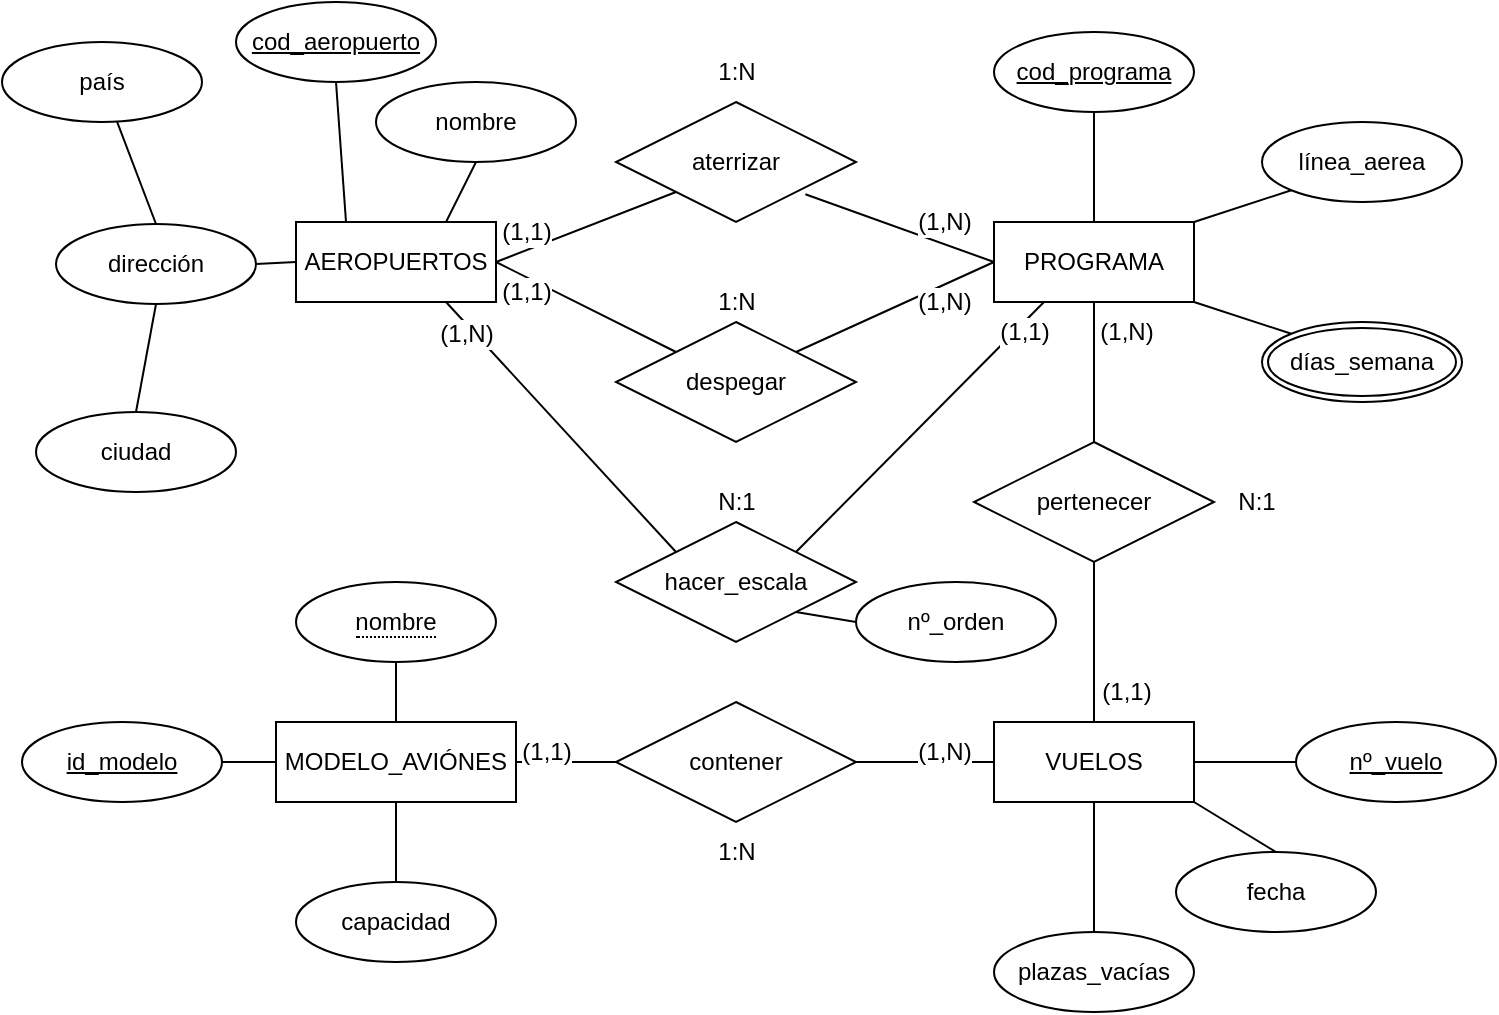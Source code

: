<mxfile version="25.0.3">
  <diagram name="Página-1" id="skSzZZ9ZzXYdIlgl9VNU">
    <mxGraphModel dx="1419" dy="707" grid="1" gridSize="10" guides="1" tooltips="1" connect="1" arrows="1" fold="1" page="1" pageScale="1" pageWidth="827" pageHeight="1169" math="0" shadow="0">
      <root>
        <mxCell id="0" />
        <mxCell id="1" parent="0" />
        <mxCell id="_eFsksmytpkjQQwhOC29-29" style="edgeStyle=none;shape=connector;curved=1;rounded=0;orthogonalLoop=1;jettySize=auto;html=1;exitX=1;exitY=0.5;exitDx=0;exitDy=0;entryX=0;entryY=0;entryDx=0;entryDy=0;strokeColor=default;align=center;verticalAlign=middle;fontFamily=Helvetica;fontSize=12;fontColor=default;labelBackgroundColor=default;startSize=8;endArrow=none;endFill=0;endSize=8;" parent="1" source="_eFsksmytpkjQQwhOC29-1" target="_eFsksmytpkjQQwhOC29-28" edge="1">
          <mxGeometry relative="1" as="geometry" />
        </mxCell>
        <mxCell id="_eFsksmytpkjQQwhOC29-1" value="AEROPUERTOS" style="whiteSpace=wrap;html=1;align=center;" parent="1" vertex="1">
          <mxGeometry x="-643" y="170" width="100" height="40" as="geometry" />
        </mxCell>
        <mxCell id="_eFsksmytpkjQQwhOC29-9" style="edgeStyle=none;shape=connector;curved=1;rounded=0;orthogonalLoop=1;jettySize=auto;html=1;exitX=0.5;exitY=1;exitDx=0;exitDy=0;entryX=0.25;entryY=0;entryDx=0;entryDy=0;strokeColor=default;align=center;verticalAlign=middle;fontFamily=Helvetica;fontSize=12;fontColor=default;labelBackgroundColor=default;startSize=8;endArrow=none;endFill=0;endSize=8;" parent="1" source="_eFsksmytpkjQQwhOC29-2" target="_eFsksmytpkjQQwhOC29-1" edge="1">
          <mxGeometry relative="1" as="geometry" />
        </mxCell>
        <mxCell id="_eFsksmytpkjQQwhOC29-2" value="cod_aeropuerto" style="ellipse;whiteSpace=wrap;html=1;align=center;fontStyle=4;" parent="1" vertex="1">
          <mxGeometry x="-673" y="60" width="100" height="40" as="geometry" />
        </mxCell>
        <mxCell id="_eFsksmytpkjQQwhOC29-7" style="edgeStyle=none;curved=1;rounded=0;orthogonalLoop=1;jettySize=auto;html=1;entryX=0.75;entryY=0;entryDx=0;entryDy=0;fontSize=12;startSize=8;endSize=8;endArrow=none;endFill=0;exitX=0.5;exitY=1;exitDx=0;exitDy=0;" parent="1" source="_eFsksmytpkjQQwhOC29-3" target="_eFsksmytpkjQQwhOC29-1" edge="1">
          <mxGeometry relative="1" as="geometry" />
        </mxCell>
        <mxCell id="_eFsksmytpkjQQwhOC29-3" value="nombre" style="ellipse;whiteSpace=wrap;html=1;align=center;" parent="1" vertex="1">
          <mxGeometry x="-603" y="100" width="100" height="40" as="geometry" />
        </mxCell>
        <mxCell id="_eFsksmytpkjQQwhOC29-6" style="edgeStyle=none;curved=1;rounded=0;orthogonalLoop=1;jettySize=auto;html=1;fontSize=12;startSize=8;endSize=8;endArrow=none;endFill=0;entryX=0.5;entryY=0;entryDx=0;entryDy=0;" parent="1" source="_eFsksmytpkjQQwhOC29-4" target="_eFsksmytpkjQQwhOC29-70" edge="1">
          <mxGeometry relative="1" as="geometry">
            <mxPoint x="-748" y="170" as="targetPoint" />
          </mxGeometry>
        </mxCell>
        <mxCell id="_eFsksmytpkjQQwhOC29-4" value="país" style="ellipse;whiteSpace=wrap;html=1;align=center;" parent="1" vertex="1">
          <mxGeometry x="-790" y="80" width="100" height="40" as="geometry" />
        </mxCell>
        <mxCell id="_eFsksmytpkjQQwhOC29-10" style="edgeStyle=none;shape=connector;curved=1;rounded=0;orthogonalLoop=1;jettySize=auto;html=1;exitX=0.5;exitY=0;exitDx=0;exitDy=0;entryX=0.5;entryY=1;entryDx=0;entryDy=0;strokeColor=default;align=center;verticalAlign=middle;fontFamily=Helvetica;fontSize=12;fontColor=default;labelBackgroundColor=default;startSize=8;endArrow=none;endFill=0;endSize=8;" parent="1" source="_eFsksmytpkjQQwhOC29-5" target="_eFsksmytpkjQQwhOC29-70" edge="1">
          <mxGeometry relative="1" as="geometry" />
        </mxCell>
        <mxCell id="_eFsksmytpkjQQwhOC29-5" value="ciudad" style="ellipse;whiteSpace=wrap;html=1;align=center;" parent="1" vertex="1">
          <mxGeometry x="-773" y="265" width="100" height="40" as="geometry" />
        </mxCell>
        <mxCell id="_eFsksmytpkjQQwhOC29-52" style="edgeStyle=none;shape=connector;curved=1;rounded=0;orthogonalLoop=1;jettySize=auto;html=1;entryX=0.5;entryY=0;entryDx=0;entryDy=0;strokeColor=default;align=center;verticalAlign=middle;fontFamily=Helvetica;fontSize=12;fontColor=default;labelBackgroundColor=default;startSize=8;endArrow=none;endFill=0;endSize=8;exitX=0.5;exitY=1;exitDx=0;exitDy=0;" parent="1" source="_eFsksmytpkjQQwhOC29-13" target="_eFsksmytpkjQQwhOC29-61" edge="1">
          <mxGeometry relative="1" as="geometry">
            <mxPoint x="-553" y="400" as="sourcePoint" />
          </mxGeometry>
        </mxCell>
        <mxCell id="_eFsksmytpkjQQwhOC29-13" value="&lt;span style=&quot;border-bottom: 1px dotted&quot;&gt;nombre&lt;/span&gt;" style="ellipse;whiteSpace=wrap;html=1;align=center;fontFamily=Helvetica;fontSize=12;fontColor=default;labelBackgroundColor=default;" parent="1" vertex="1">
          <mxGeometry x="-643" y="350" width="100" height="40" as="geometry" />
        </mxCell>
        <mxCell id="_eFsksmytpkjQQwhOC29-16" style="edgeStyle=none;shape=connector;curved=1;rounded=0;orthogonalLoop=1;jettySize=auto;html=1;exitX=0.5;exitY=0;exitDx=0;exitDy=0;entryX=0.5;entryY=1;entryDx=0;entryDy=0;strokeColor=default;align=center;verticalAlign=middle;fontFamily=Helvetica;fontSize=12;fontColor=default;labelBackgroundColor=default;startSize=8;endArrow=none;endFill=0;endSize=8;" parent="1" source="_eFsksmytpkjQQwhOC29-15" target="_eFsksmytpkjQQwhOC29-61" edge="1">
          <mxGeometry relative="1" as="geometry">
            <mxPoint x="-643" y="460" as="targetPoint" />
          </mxGeometry>
        </mxCell>
        <mxCell id="_eFsksmytpkjQQwhOC29-15" value="capacidad" style="ellipse;whiteSpace=wrap;html=1;align=center;fontFamily=Helvetica;fontSize=12;fontColor=default;labelBackgroundColor=default;" parent="1" vertex="1">
          <mxGeometry x="-643" y="500" width="100" height="40" as="geometry" />
        </mxCell>
        <mxCell id="_eFsksmytpkjQQwhOC29-20" value="VUELOS" style="whiteSpace=wrap;html=1;align=center;fontFamily=Helvetica;fontSize=12;fontColor=default;labelBackgroundColor=default;" parent="1" vertex="1">
          <mxGeometry x="-294" y="420" width="100" height="40" as="geometry" />
        </mxCell>
        <mxCell id="_eFsksmytpkjQQwhOC29-22" style="edgeStyle=none;shape=connector;curved=1;rounded=0;orthogonalLoop=1;jettySize=auto;html=1;exitX=0;exitY=0.5;exitDx=0;exitDy=0;strokeColor=default;align=center;verticalAlign=middle;fontFamily=Helvetica;fontSize=12;fontColor=default;labelBackgroundColor=default;startSize=8;endArrow=none;endFill=0;endSize=8;entryX=1;entryY=0.5;entryDx=0;entryDy=0;" parent="1" source="_eFsksmytpkjQQwhOC29-21" target="_eFsksmytpkjQQwhOC29-20" edge="1">
          <mxGeometry relative="1" as="geometry">
            <mxPoint x="-193" y="190" as="targetPoint" />
          </mxGeometry>
        </mxCell>
        <mxCell id="_eFsksmytpkjQQwhOC29-21" value="nº_vuelo" style="ellipse;whiteSpace=wrap;html=1;align=center;fontStyle=4;fontFamily=Helvetica;fontSize=12;fontColor=default;labelBackgroundColor=default;" parent="1" vertex="1">
          <mxGeometry x="-143" y="420" width="100" height="40" as="geometry" />
        </mxCell>
        <mxCell id="_eFsksmytpkjQQwhOC29-24" style="edgeStyle=none;shape=connector;curved=1;rounded=0;orthogonalLoop=1;jettySize=auto;html=1;exitX=0;exitY=1;exitDx=0;exitDy=0;strokeColor=default;align=center;verticalAlign=middle;fontFamily=Helvetica;fontSize=12;fontColor=default;labelBackgroundColor=default;startSize=8;endArrow=none;endFill=0;endSize=8;entryX=1;entryY=0;entryDx=0;entryDy=0;" parent="1" source="_eFsksmytpkjQQwhOC29-23" target="_eFsksmytpkjQQwhOC29-45" edge="1">
          <mxGeometry relative="1" as="geometry">
            <mxPoint x="-194" y="170" as="targetPoint" />
          </mxGeometry>
        </mxCell>
        <mxCell id="_eFsksmytpkjQQwhOC29-23" value="línea_aerea" style="ellipse;whiteSpace=wrap;html=1;align=center;fontFamily=Helvetica;fontSize=12;fontColor=default;labelBackgroundColor=default;" parent="1" vertex="1">
          <mxGeometry x="-160" y="120" width="100" height="40" as="geometry" />
        </mxCell>
        <mxCell id="_eFsksmytpkjQQwhOC29-26" style="edgeStyle=none;shape=connector;curved=1;rounded=0;orthogonalLoop=1;jettySize=auto;html=1;exitX=0;exitY=0;exitDx=0;exitDy=0;strokeColor=default;align=center;verticalAlign=middle;fontFamily=Helvetica;fontSize=12;fontColor=default;labelBackgroundColor=default;startSize=8;endArrow=none;endFill=0;endSize=8;entryX=1;entryY=1;entryDx=0;entryDy=0;" parent="1" source="_eFsksmytpkjQQwhOC29-76" target="_eFsksmytpkjQQwhOC29-45" edge="1">
          <mxGeometry relative="1" as="geometry">
            <mxPoint x="-169.146" y="230.774" as="sourcePoint" />
            <mxPoint x="-194" y="210" as="targetPoint" />
          </mxGeometry>
        </mxCell>
        <mxCell id="_eFsksmytpkjQQwhOC29-32" style="edgeStyle=none;shape=connector;curved=1;rounded=0;orthogonalLoop=1;jettySize=auto;html=1;exitX=0;exitY=1;exitDx=0;exitDy=0;entryX=1;entryY=0.5;entryDx=0;entryDy=0;strokeColor=default;align=center;verticalAlign=middle;fontFamily=Helvetica;fontSize=12;fontColor=default;labelBackgroundColor=default;startSize=8;endArrow=none;endFill=0;endSize=8;" parent="1" source="_eFsksmytpkjQQwhOC29-27" target="_eFsksmytpkjQQwhOC29-1" edge="1">
          <mxGeometry relative="1" as="geometry" />
        </mxCell>
        <mxCell id="_eFsksmytpkjQQwhOC29-27" value="aterrizar" style="shape=rhombus;perimeter=rhombusPerimeter;whiteSpace=wrap;html=1;align=center;fontFamily=Helvetica;fontSize=12;fontColor=default;labelBackgroundColor=default;" parent="1" vertex="1">
          <mxGeometry x="-483" y="110" width="120" height="60" as="geometry" />
        </mxCell>
        <mxCell id="_eFsksmytpkjQQwhOC29-30" style="edgeStyle=none;shape=connector;curved=1;rounded=0;orthogonalLoop=1;jettySize=auto;html=1;exitX=1;exitY=0;exitDx=0;exitDy=0;strokeColor=default;align=center;verticalAlign=middle;fontFamily=Helvetica;fontSize=12;fontColor=default;labelBackgroundColor=default;startSize=8;endArrow=none;endFill=0;endSize=8;entryX=0;entryY=0.5;entryDx=0;entryDy=0;" parent="1" source="_eFsksmytpkjQQwhOC29-28" target="_eFsksmytpkjQQwhOC29-45" edge="1">
          <mxGeometry relative="1" as="geometry">
            <mxPoint x="-294" y="190" as="targetPoint" />
          </mxGeometry>
        </mxCell>
        <mxCell id="_eFsksmytpkjQQwhOC29-28" value="despegar" style="shape=rhombus;perimeter=rhombusPerimeter;whiteSpace=wrap;html=1;align=center;fontFamily=Helvetica;fontSize=12;fontColor=default;labelBackgroundColor=default;" parent="1" vertex="1">
          <mxGeometry x="-483" y="220" width="120" height="60" as="geometry" />
        </mxCell>
        <mxCell id="_eFsksmytpkjQQwhOC29-31" style="edgeStyle=none;shape=connector;curved=1;rounded=0;orthogonalLoop=1;jettySize=auto;html=1;entryX=0.789;entryY=0.769;entryDx=0;entryDy=0;entryPerimeter=0;strokeColor=default;align=center;verticalAlign=middle;fontFamily=Helvetica;fontSize=12;fontColor=default;labelBackgroundColor=default;startSize=8;endArrow=none;endFill=0;endSize=8;exitX=0;exitY=0.5;exitDx=0;exitDy=0;" parent="1" source="_eFsksmytpkjQQwhOC29-45" target="_eFsksmytpkjQQwhOC29-27" edge="1">
          <mxGeometry relative="1" as="geometry">
            <mxPoint x="-294" y="190" as="sourcePoint" />
          </mxGeometry>
        </mxCell>
        <mxCell id="_eFsksmytpkjQQwhOC29-33" value="(1,N)" style="text;html=1;align=center;verticalAlign=middle;resizable=0;points=[];autosize=1;strokeColor=none;fillColor=none;fontSize=12;fontFamily=Helvetica;fontColor=default;labelBackgroundColor=default;" parent="1" vertex="1">
          <mxGeometry x="-344" y="155" width="50" height="30" as="geometry" />
        </mxCell>
        <mxCell id="_eFsksmytpkjQQwhOC29-34" value="(1,1)" style="text;html=1;align=center;verticalAlign=middle;resizable=0;points=[];autosize=1;strokeColor=none;fillColor=none;fontSize=12;fontFamily=Helvetica;fontColor=default;labelBackgroundColor=default;" parent="1" vertex="1">
          <mxGeometry x="-553" y="160" width="50" height="30" as="geometry" />
        </mxCell>
        <mxCell id="_eFsksmytpkjQQwhOC29-35" value="(1,1)" style="text;html=1;align=center;verticalAlign=middle;resizable=0;points=[];autosize=1;strokeColor=none;fillColor=none;fontSize=12;fontFamily=Helvetica;fontColor=default;labelBackgroundColor=default;" parent="1" vertex="1">
          <mxGeometry x="-553" y="190" width="50" height="30" as="geometry" />
        </mxCell>
        <mxCell id="_eFsksmytpkjQQwhOC29-37" value="(1,N)" style="text;html=1;align=center;verticalAlign=middle;resizable=0;points=[];autosize=1;strokeColor=none;fillColor=none;fontSize=12;fontFamily=Helvetica;fontColor=default;labelBackgroundColor=default;" parent="1" vertex="1">
          <mxGeometry x="-344" y="195" width="50" height="30" as="geometry" />
        </mxCell>
        <mxCell id="_eFsksmytpkjQQwhOC29-38" value="1:N" style="text;html=1;align=center;verticalAlign=middle;resizable=0;points=[];autosize=1;strokeColor=none;fillColor=none;fontSize=12;fontFamily=Helvetica;fontColor=default;labelBackgroundColor=default;" parent="1" vertex="1">
          <mxGeometry x="-443" y="80" width="40" height="30" as="geometry" />
        </mxCell>
        <mxCell id="_eFsksmytpkjQQwhOC29-39" value="1:N" style="text;html=1;align=center;verticalAlign=middle;resizable=0;points=[];autosize=1;strokeColor=none;fillColor=none;fontSize=12;fontFamily=Helvetica;fontColor=default;labelBackgroundColor=default;" parent="1" vertex="1">
          <mxGeometry x="-443" y="195" width="40" height="30" as="geometry" />
        </mxCell>
        <mxCell id="_eFsksmytpkjQQwhOC29-41" style="edgeStyle=none;shape=connector;curved=1;rounded=0;orthogonalLoop=1;jettySize=auto;html=1;entryX=0.5;entryY=0;entryDx=0;entryDy=0;strokeColor=default;align=center;verticalAlign=middle;fontFamily=Helvetica;fontSize=12;fontColor=default;labelBackgroundColor=default;startSize=8;endArrow=none;endFill=0;endSize=8;exitX=0.5;exitY=1;exitDx=0;exitDy=0;" parent="1" source="_eFsksmytpkjQQwhOC29-45" target="_eFsksmytpkjQQwhOC29-20" edge="1">
          <mxGeometry relative="1" as="geometry">
            <mxPoint x="-250" y="200" as="sourcePoint" />
          </mxGeometry>
        </mxCell>
        <mxCell id="_eFsksmytpkjQQwhOC29-44" style="edgeStyle=none;shape=connector;curved=1;rounded=0;orthogonalLoop=1;jettySize=auto;html=1;exitX=0.5;exitY=0;exitDx=0;exitDy=0;entryX=0.5;entryY=1;entryDx=0;entryDy=0;strokeColor=default;align=center;verticalAlign=middle;fontFamily=Helvetica;fontSize=12;fontColor=default;labelBackgroundColor=default;startSize=8;endArrow=none;endFill=0;endSize=8;" parent="1" source="_eFsksmytpkjQQwhOC29-45" target="_eFsksmytpkjQQwhOC29-43" edge="1">
          <mxGeometry relative="1" as="geometry">
            <mxPoint x="-219" y="170" as="sourcePoint" />
          </mxGeometry>
        </mxCell>
        <mxCell id="_eFsksmytpkjQQwhOC29-42" value="pertenecer" style="shape=rhombus;perimeter=rhombusPerimeter;whiteSpace=wrap;html=1;align=center;fontFamily=Helvetica;fontSize=12;fontColor=default;labelBackgroundColor=default;" parent="1" vertex="1">
          <mxGeometry x="-304" y="280" width="120" height="60" as="geometry" />
        </mxCell>
        <mxCell id="_eFsksmytpkjQQwhOC29-43" value="cod_programa" style="ellipse;whiteSpace=wrap;html=1;align=center;fontStyle=4;fontFamily=Helvetica;fontSize=12;fontColor=default;labelBackgroundColor=default;" parent="1" vertex="1">
          <mxGeometry x="-294" y="75" width="100" height="40" as="geometry" />
        </mxCell>
        <mxCell id="_eFsksmytpkjQQwhOC29-45" value="PROGRAMA" style="whiteSpace=wrap;html=1;align=center;fontFamily=Helvetica;fontSize=12;fontColor=default;labelBackgroundColor=default;" parent="1" vertex="1">
          <mxGeometry x="-294" y="170" width="100" height="40" as="geometry" />
        </mxCell>
        <mxCell id="_eFsksmytpkjQQwhOC29-51" style="edgeStyle=none;shape=connector;curved=1;rounded=0;orthogonalLoop=1;jettySize=auto;html=1;exitX=0.5;exitY=0;exitDx=0;exitDy=0;entryX=1;entryY=1;entryDx=0;entryDy=0;strokeColor=default;align=center;verticalAlign=middle;fontFamily=Helvetica;fontSize=12;fontColor=default;labelBackgroundColor=default;startSize=8;endArrow=none;endFill=0;endSize=8;" parent="1" source="_eFsksmytpkjQQwhOC29-46" target="_eFsksmytpkjQQwhOC29-20" edge="1">
          <mxGeometry relative="1" as="geometry" />
        </mxCell>
        <mxCell id="_eFsksmytpkjQQwhOC29-46" value="fecha" style="ellipse;whiteSpace=wrap;html=1;align=center;fontFamily=Helvetica;fontSize=12;fontColor=default;labelBackgroundColor=default;" parent="1" vertex="1">
          <mxGeometry x="-203" y="485" width="100" height="40" as="geometry" />
        </mxCell>
        <mxCell id="_eFsksmytpkjQQwhOC29-50" style="edgeStyle=none;shape=connector;curved=1;rounded=0;orthogonalLoop=1;jettySize=auto;html=1;exitX=0.5;exitY=0;exitDx=0;exitDy=0;entryX=0.5;entryY=1;entryDx=0;entryDy=0;strokeColor=default;align=center;verticalAlign=middle;fontFamily=Helvetica;fontSize=12;fontColor=default;labelBackgroundColor=default;startSize=8;endArrow=none;endFill=0;endSize=8;" parent="1" source="_eFsksmytpkjQQwhOC29-47" target="_eFsksmytpkjQQwhOC29-20" edge="1">
          <mxGeometry relative="1" as="geometry" />
        </mxCell>
        <mxCell id="_eFsksmytpkjQQwhOC29-47" value="plazas_vacías" style="ellipse;whiteSpace=wrap;html=1;align=center;fontFamily=Helvetica;fontSize=12;fontColor=default;labelBackgroundColor=default;" parent="1" vertex="1">
          <mxGeometry x="-294" y="525" width="100" height="40" as="geometry" />
        </mxCell>
        <mxCell id="_eFsksmytpkjQQwhOC29-54" style="edgeStyle=none;shape=connector;curved=1;rounded=0;orthogonalLoop=1;jettySize=auto;html=1;exitX=1;exitY=0;exitDx=0;exitDy=0;entryX=0.25;entryY=1;entryDx=0;entryDy=0;strokeColor=default;align=center;verticalAlign=middle;fontFamily=Helvetica;fontSize=12;fontColor=default;labelBackgroundColor=default;startSize=8;endArrow=none;endFill=0;endSize=8;" parent="1" source="_eFsksmytpkjQQwhOC29-62" target="_eFsksmytpkjQQwhOC29-45" edge="1">
          <mxGeometry relative="1" as="geometry">
            <mxPoint x="-396.66" y="393.15" as="sourcePoint" />
          </mxGeometry>
        </mxCell>
        <mxCell id="_eFsksmytpkjQQwhOC29-58" value="(1,N)" style="text;html=1;align=center;verticalAlign=middle;resizable=0;points=[];autosize=1;strokeColor=none;fillColor=none;fontSize=12;fontFamily=Helvetica;fontColor=default;labelBackgroundColor=default;" parent="1" vertex="1">
          <mxGeometry x="-253" y="210" width="50" height="30" as="geometry" />
        </mxCell>
        <mxCell id="_eFsksmytpkjQQwhOC29-59" value="(1,1)" style="text;html=1;align=center;verticalAlign=middle;resizable=0;points=[];autosize=1;strokeColor=none;fillColor=none;fontSize=12;fontFamily=Helvetica;fontColor=default;labelBackgroundColor=default;" parent="1" vertex="1">
          <mxGeometry x="-253" y="390" width="50" height="30" as="geometry" />
        </mxCell>
        <mxCell id="_eFsksmytpkjQQwhOC29-60" value="N:1" style="text;html=1;align=center;verticalAlign=middle;resizable=0;points=[];autosize=1;strokeColor=none;fillColor=none;fontSize=12;fontFamily=Helvetica;fontColor=default;labelBackgroundColor=default;" parent="1" vertex="1">
          <mxGeometry x="-183" y="295" width="40" height="30" as="geometry" />
        </mxCell>
        <mxCell id="_eFsksmytpkjQQwhOC29-64" style="edgeStyle=none;shape=connector;curved=1;rounded=0;orthogonalLoop=1;jettySize=auto;html=1;exitX=1;exitY=0.5;exitDx=0;exitDy=0;entryX=0;entryY=0.5;entryDx=0;entryDy=0;strokeColor=default;align=center;verticalAlign=middle;fontFamily=Helvetica;fontSize=12;fontColor=default;labelBackgroundColor=default;startSize=8;endArrow=none;endFill=0;endSize=8;" parent="1" source="_eFsksmytpkjQQwhOC29-77" target="_eFsksmytpkjQQwhOC29-20" edge="1">
          <mxGeometry relative="1" as="geometry" />
        </mxCell>
        <mxCell id="_eFsksmytpkjQQwhOC29-74" style="edgeStyle=none;shape=connector;curved=1;rounded=0;orthogonalLoop=1;jettySize=auto;html=1;exitX=0;exitY=0.5;exitDx=0;exitDy=0;entryX=1;entryY=0.5;entryDx=0;entryDy=0;strokeColor=default;align=center;verticalAlign=middle;fontFamily=Helvetica;fontSize=12;fontColor=default;labelBackgroundColor=default;startSize=8;endArrow=none;endFill=0;endSize=8;" parent="1" source="_eFsksmytpkjQQwhOC29-61" target="_eFsksmytpkjQQwhOC29-73" edge="1">
          <mxGeometry relative="1" as="geometry" />
        </mxCell>
        <mxCell id="_eFsksmytpkjQQwhOC29-61" value="MODELO_AVIÓNES" style="whiteSpace=wrap;html=1;align=center;fontFamily=Helvetica;fontSize=12;fontColor=default;labelBackgroundColor=default;" parent="1" vertex="1">
          <mxGeometry x="-653" y="420" width="120" height="40" as="geometry" />
        </mxCell>
        <mxCell id="_eFsksmytpkjQQwhOC29-63" style="edgeStyle=none;shape=connector;curved=1;rounded=0;orthogonalLoop=1;jettySize=auto;html=1;exitX=0;exitY=0;exitDx=0;exitDy=0;entryX=0.75;entryY=1;entryDx=0;entryDy=0;strokeColor=default;align=center;verticalAlign=middle;fontFamily=Helvetica;fontSize=12;fontColor=default;labelBackgroundColor=default;startSize=8;endArrow=none;endFill=0;endSize=8;" parent="1" source="_eFsksmytpkjQQwhOC29-62" target="_eFsksmytpkjQQwhOC29-1" edge="1">
          <mxGeometry relative="1" as="geometry" />
        </mxCell>
        <mxCell id="_eFsksmytpkjQQwhOC29-62" value="hacer_escala" style="shape=rhombus;perimeter=rhombusPerimeter;whiteSpace=wrap;html=1;align=center;fontFamily=Helvetica;fontSize=12;fontColor=default;labelBackgroundColor=default;" parent="1" vertex="1">
          <mxGeometry x="-483" y="320" width="120" height="60" as="geometry" />
        </mxCell>
        <mxCell id="_eFsksmytpkjQQwhOC29-65" value="(1,N)" style="text;html=1;align=center;verticalAlign=middle;resizable=0;points=[];autosize=1;strokeColor=none;fillColor=none;fontSize=12;fontFamily=Helvetica;fontColor=default;labelBackgroundColor=default;" parent="1" vertex="1">
          <mxGeometry x="-583" y="211" width="50" height="30" as="geometry" />
        </mxCell>
        <mxCell id="_eFsksmytpkjQQwhOC29-66" value="(1,1)" style="text;html=1;align=center;verticalAlign=middle;resizable=0;points=[];autosize=1;strokeColor=none;fillColor=none;fontSize=12;fontFamily=Helvetica;fontColor=default;labelBackgroundColor=default;" parent="1" vertex="1">
          <mxGeometry x="-304" y="210" width="50" height="30" as="geometry" />
        </mxCell>
        <mxCell id="_eFsksmytpkjQQwhOC29-69" value="N:1" style="text;html=1;align=center;verticalAlign=middle;resizable=0;points=[];autosize=1;strokeColor=none;fillColor=none;fontSize=12;fontFamily=Helvetica;fontColor=default;labelBackgroundColor=default;" parent="1" vertex="1">
          <mxGeometry x="-443" y="295" width="40" height="30" as="geometry" />
        </mxCell>
        <mxCell id="_eFsksmytpkjQQwhOC29-71" style="edgeStyle=none;shape=connector;curved=1;rounded=0;orthogonalLoop=1;jettySize=auto;html=1;exitX=1;exitY=0.5;exitDx=0;exitDy=0;entryX=0;entryY=0.5;entryDx=0;entryDy=0;strokeColor=default;align=center;verticalAlign=middle;fontFamily=Helvetica;fontSize=12;fontColor=default;labelBackgroundColor=default;startSize=8;endArrow=none;endFill=0;endSize=8;" parent="1" source="_eFsksmytpkjQQwhOC29-70" target="_eFsksmytpkjQQwhOC29-1" edge="1">
          <mxGeometry relative="1" as="geometry" />
        </mxCell>
        <mxCell id="_eFsksmytpkjQQwhOC29-70" value="dirección" style="ellipse;whiteSpace=wrap;html=1;align=center;" parent="1" vertex="1">
          <mxGeometry x="-763" y="171" width="100" height="40" as="geometry" />
        </mxCell>
        <mxCell id="_eFsksmytpkjQQwhOC29-73" value="id_modelo" style="ellipse;whiteSpace=wrap;html=1;align=center;fontStyle=4;fontFamily=Helvetica;fontSize=12;fontColor=default;labelBackgroundColor=default;" parent="1" vertex="1">
          <mxGeometry x="-780" y="420" width="100" height="40" as="geometry" />
        </mxCell>
        <mxCell id="_eFsksmytpkjQQwhOC29-76" value="días_semana" style="ellipse;shape=doubleEllipse;margin=3;whiteSpace=wrap;html=1;align=center;fontFamily=Helvetica;fontSize=12;fontColor=default;labelBackgroundColor=default;" parent="1" vertex="1">
          <mxGeometry x="-160" y="220" width="100" height="40" as="geometry" />
        </mxCell>
        <mxCell id="_eFsksmytpkjQQwhOC29-78" value="" style="edgeStyle=none;shape=connector;curved=1;rounded=0;orthogonalLoop=1;jettySize=auto;html=1;exitX=1;exitY=0.5;exitDx=0;exitDy=0;entryX=0;entryY=0.5;entryDx=0;entryDy=0;strokeColor=default;align=center;verticalAlign=middle;fontFamily=Helvetica;fontSize=12;fontColor=default;labelBackgroundColor=default;startSize=8;endArrow=none;endFill=0;endSize=8;" parent="1" source="_eFsksmytpkjQQwhOC29-61" target="_eFsksmytpkjQQwhOC29-77" edge="1">
          <mxGeometry relative="1" as="geometry">
            <mxPoint x="-533" y="440" as="sourcePoint" />
            <mxPoint x="-294" y="440" as="targetPoint" />
          </mxGeometry>
        </mxCell>
        <mxCell id="_eFsksmytpkjQQwhOC29-77" value="contener" style="shape=rhombus;perimeter=rhombusPerimeter;whiteSpace=wrap;html=1;align=center;fontFamily=Helvetica;fontSize=12;fontColor=default;labelBackgroundColor=default;" parent="1" vertex="1">
          <mxGeometry x="-483" y="410" width="120" height="60" as="geometry" />
        </mxCell>
        <mxCell id="_eFsksmytpkjQQwhOC29-79" value="(1,1)" style="text;html=1;align=center;verticalAlign=middle;resizable=0;points=[];autosize=1;strokeColor=none;fillColor=none;fontSize=12;fontFamily=Helvetica;fontColor=default;labelBackgroundColor=default;" parent="1" vertex="1">
          <mxGeometry x="-543" y="420" width="50" height="30" as="geometry" />
        </mxCell>
        <mxCell id="_eFsksmytpkjQQwhOC29-81" value="(1,N)" style="text;html=1;align=center;verticalAlign=middle;resizable=0;points=[];autosize=1;strokeColor=none;fillColor=none;fontSize=12;fontFamily=Helvetica;fontColor=default;labelBackgroundColor=default;" parent="1" vertex="1">
          <mxGeometry x="-344" y="420" width="50" height="30" as="geometry" />
        </mxCell>
        <mxCell id="_eFsksmytpkjQQwhOC29-82" value="1:N" style="text;html=1;align=center;verticalAlign=middle;resizable=0;points=[];autosize=1;strokeColor=none;fillColor=none;fontSize=12;fontFamily=Helvetica;fontColor=default;labelBackgroundColor=default;" parent="1" vertex="1">
          <mxGeometry x="-443" y="470" width="40" height="30" as="geometry" />
        </mxCell>
        <mxCell id="_eFsksmytpkjQQwhOC29-84" style="edgeStyle=none;shape=connector;curved=1;rounded=0;orthogonalLoop=1;jettySize=auto;html=1;exitX=0;exitY=0.5;exitDx=0;exitDy=0;entryX=1;entryY=1;entryDx=0;entryDy=0;strokeColor=default;align=center;verticalAlign=middle;fontFamily=Helvetica;fontSize=12;fontColor=default;labelBackgroundColor=default;startSize=8;endArrow=none;endFill=0;endSize=8;" parent="1" source="_eFsksmytpkjQQwhOC29-83" target="_eFsksmytpkjQQwhOC29-62" edge="1">
          <mxGeometry relative="1" as="geometry" />
        </mxCell>
        <mxCell id="_eFsksmytpkjQQwhOC29-83" value="nº_orden" style="ellipse;whiteSpace=wrap;html=1;align=center;fontFamily=Helvetica;fontSize=12;fontColor=default;labelBackgroundColor=default;" parent="1" vertex="1">
          <mxGeometry x="-363" y="350" width="100" height="40" as="geometry" />
        </mxCell>
      </root>
    </mxGraphModel>
  </diagram>
</mxfile>
